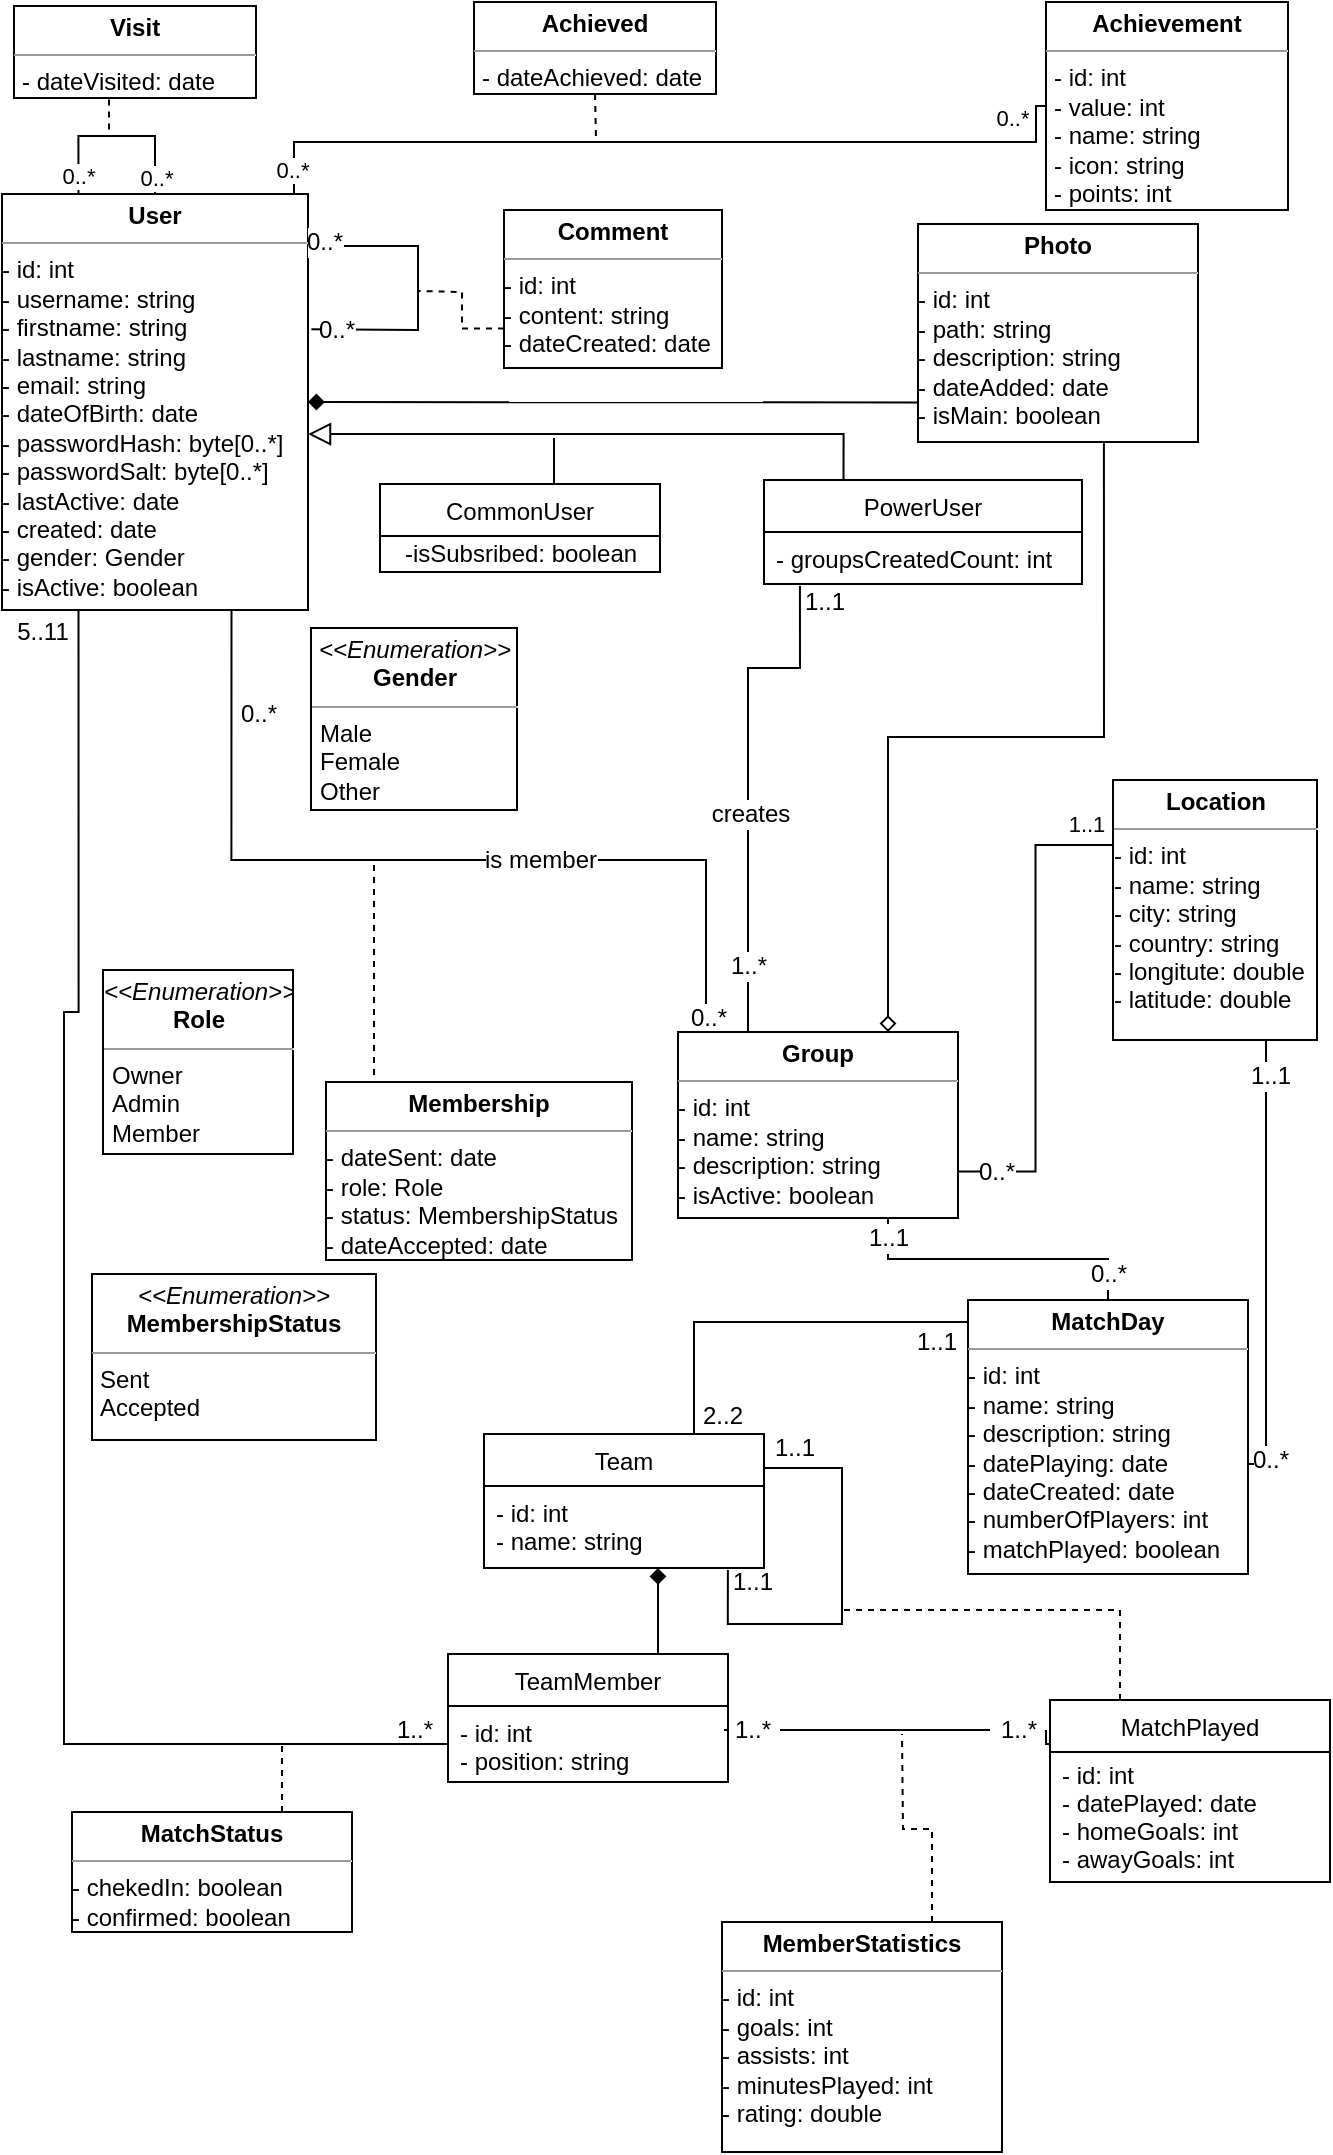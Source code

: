 <mxfile version="13.5.4" type="device"><diagram id="FY3O1rqgRHZ-HHO-lDB7" name="Page-1"><mxGraphModel dx="1422" dy="762" grid="0" gridSize="10" guides="1" tooltips="1" connect="1" arrows="1" fold="1" page="1" pageScale="1" pageWidth="850" pageHeight="1100" math="0" shadow="0"><root><mxCell id="0"/><mxCell id="1" parent="0"/><mxCell id="IOrW-RogzKWZbnQOBBHz-28" style="edgeStyle=orthogonalEdgeStyle;rounded=0;orthogonalLoop=1;jettySize=auto;html=1;exitX=1;exitY=0.5;exitDx=0;exitDy=0;entryX=0;entryY=0.818;entryDx=0;entryDy=0;endArrow=none;endFill=0;startArrow=diamond;startFill=1;entryPerimeter=0;" parent="1" source="IOrW-RogzKWZbnQOBBHz-13" target="IOrW-RogzKWZbnQOBBHz-14" edge="1"><mxGeometry relative="1" as="geometry"><Array as="points"><mxPoint x="534" y="208"/></Array></mxGeometry></mxCell><mxCell id="IOrW-RogzKWZbnQOBBHz-38" style="edgeStyle=orthogonalEdgeStyle;rounded=0;orthogonalLoop=1;jettySize=auto;html=1;exitX=0.75;exitY=1;exitDx=0;exitDy=0;entryX=0;entryY=0.25;entryDx=0;entryDy=0;startArrow=none;startFill=0;endArrow=none;endFill=0;" parent="1" source="IOrW-RogzKWZbnQOBBHz-13" target="IOrW-RogzKWZbnQOBBHz-20" edge="1"><mxGeometry relative="1" as="geometry"><Array as="points"><mxPoint x="191" y="437"/><mxPoint x="428" y="437"/><mxPoint x="428" y="546"/></Array></mxGeometry></mxCell><mxCell id="IOrW-RogzKWZbnQOBBHz-43" value="0..*" style="text;html=1;align=center;verticalAlign=middle;resizable=0;points=[];labelBackgroundColor=#ffffff;" parent="IOrW-RogzKWZbnQOBBHz-38" vertex="1" connectable="0"><mxGeometry x="-0.858" y="2" relative="1" as="geometry"><mxPoint x="11" y="17" as="offset"/></mxGeometry></mxCell><mxCell id="IOrW-RogzKWZbnQOBBHz-44" value="0..*" style="text;html=1;align=center;verticalAlign=middle;resizable=0;points=[];labelBackgroundColor=#ffffff;" parent="IOrW-RogzKWZbnQOBBHz-38" vertex="1" connectable="0"><mxGeometry x="0.818" y="1" relative="1" as="geometry"><mxPoint as="offset"/></mxGeometry></mxCell><mxCell id="IOrW-RogzKWZbnQOBBHz-45" value="is member" style="text;html=1;align=center;verticalAlign=middle;resizable=0;points=[];labelBackgroundColor=#ffffff;" parent="IOrW-RogzKWZbnQOBBHz-38" vertex="1" connectable="0"><mxGeometry x="0.463" y="-3" relative="1" as="geometry"><mxPoint x="-75.8" y="-3" as="offset"/></mxGeometry></mxCell><mxCell id="IOrW-RogzKWZbnQOBBHz-39" style="edgeStyle=orthogonalEdgeStyle;rounded=0;orthogonalLoop=1;jettySize=auto;html=1;exitX=0.113;exitY=1.038;exitDx=0;exitDy=0;entryX=0.25;entryY=0;entryDx=0;entryDy=0;startArrow=none;startFill=0;endArrow=none;endFill=0;exitPerimeter=0;" parent="1" source="EjfehpMQGqKdxgNKdaIq-21" target="IOrW-RogzKWZbnQOBBHz-20" edge="1"><mxGeometry relative="1" as="geometry"><Array as="points"><mxPoint x="475" y="341"/><mxPoint x="449" y="341"/></Array></mxGeometry></mxCell><mxCell id="IOrW-RogzKWZbnQOBBHz-40" value="1..1" style="text;html=1;align=center;verticalAlign=middle;resizable=0;points=[];labelBackgroundColor=#ffffff;" parent="IOrW-RogzKWZbnQOBBHz-39" vertex="1" connectable="0"><mxGeometry x="-0.674" y="1" relative="1" as="geometry"><mxPoint x="10.99" y="-33" as="offset"/></mxGeometry></mxCell><mxCell id="IOrW-RogzKWZbnQOBBHz-41" value="1..*" style="text;html=1;align=center;verticalAlign=middle;resizable=0;points=[];labelBackgroundColor=#ffffff;" parent="IOrW-RogzKWZbnQOBBHz-39" vertex="1" connectable="0"><mxGeometry x="0.734" relative="1" as="geometry"><mxPoint as="offset"/></mxGeometry></mxCell><mxCell id="IOrW-RogzKWZbnQOBBHz-42" value="creates" style="text;html=1;align=center;verticalAlign=middle;resizable=0;points=[];labelBackgroundColor=#ffffff;" parent="IOrW-RogzKWZbnQOBBHz-39" vertex="1" connectable="0"><mxGeometry x="0.167" y="2" relative="1" as="geometry"><mxPoint x="-1" y="-6" as="offset"/></mxGeometry></mxCell><mxCell id="cc0zUjOep0rZn8zbWgje-24" style="edgeStyle=orthogonalEdgeStyle;rounded=0;orthogonalLoop=1;jettySize=auto;html=1;exitX=0.25;exitY=1;exitDx=0;exitDy=0;entryX=0;entryY=0.5;entryDx=0;entryDy=0;endArrow=none;endFill=0;" parent="1" source="IOrW-RogzKWZbnQOBBHz-13" target="cc0zUjOep0rZn8zbWgje-20" edge="1"><mxGeometry relative="1" as="geometry"><Array as="points"><mxPoint x="107" y="513"/><mxPoint x="107" y="879"/></Array></mxGeometry></mxCell><mxCell id="u44BVIiE9s78wWU0DXI4-4" style="edgeStyle=orthogonalEdgeStyle;rounded=0;orthogonalLoop=1;jettySize=auto;html=1;exitX=0.25;exitY=0;exitDx=0;exitDy=0;entryX=0.5;entryY=0;entryDx=0;entryDy=0;endArrow=none;endFill=0;" parent="1" source="IOrW-RogzKWZbnQOBBHz-13" target="IOrW-RogzKWZbnQOBBHz-13" edge="1"><mxGeometry relative="1" as="geometry"><mxPoint x="114" y="72" as="targetPoint"/><Array as="points"><mxPoint x="114" y="75"/><mxPoint x="153" y="75"/></Array></mxGeometry></mxCell><mxCell id="u44BVIiE9s78wWU0DXI4-5" value="0..*" style="edgeLabel;html=1;align=center;verticalAlign=middle;resizable=0;points=[];" parent="u44BVIiE9s78wWU0DXI4-4" vertex="1" connectable="0"><mxGeometry x="-0.818" relative="1" as="geometry"><mxPoint as="offset"/></mxGeometry></mxCell><mxCell id="u44BVIiE9s78wWU0DXI4-6" value="0..*" style="edgeLabel;html=1;align=center;verticalAlign=middle;resizable=0;points=[];" parent="u44BVIiE9s78wWU0DXI4-4" vertex="1" connectable="0"><mxGeometry x="0.824" relative="1" as="geometry"><mxPoint as="offset"/></mxGeometry></mxCell><mxCell id="u44BVIiE9s78wWU0DXI4-10" style="edgeStyle=orthogonalEdgeStyle;rounded=0;orthogonalLoop=1;jettySize=auto;html=1;exitX=1;exitY=0;exitDx=0;exitDy=0;entryX=0;entryY=0.5;entryDx=0;entryDy=0;endArrow=none;endFill=0;" parent="1" source="IOrW-RogzKWZbnQOBBHz-13" target="u44BVIiE9s78wWU0DXI4-9" edge="1"><mxGeometry relative="1" as="geometry"><Array as="points"><mxPoint x="222" y="104"/><mxPoint x="222" y="78"/><mxPoint x="593" y="78"/></Array></mxGeometry></mxCell><mxCell id="u44BVIiE9s78wWU0DXI4-11" value="0..*" style="edgeLabel;html=1;align=center;verticalAlign=middle;resizable=0;points=[];" parent="u44BVIiE9s78wWU0DXI4-10" vertex="1" connectable="0"><mxGeometry x="0.948" relative="1" as="geometry"><mxPoint x="-12" as="offset"/></mxGeometry></mxCell><mxCell id="u44BVIiE9s78wWU0DXI4-12" value="0..*" style="edgeLabel;html=1;align=center;verticalAlign=middle;resizable=0;points=[];" parent="u44BVIiE9s78wWU0DXI4-10" vertex="1" connectable="0"><mxGeometry x="-0.911" y="1" relative="1" as="geometry"><mxPoint as="offset"/></mxGeometry></mxCell><mxCell id="IOrW-RogzKWZbnQOBBHz-13" value="&lt;p style=&quot;margin: 0px ; margin-top: 4px ; text-align: center&quot;&gt;&lt;b&gt;User&lt;/b&gt;&lt;/p&gt;&lt;hr size=&quot;1&quot;&gt;&lt;div style=&quot;height: 2px&quot;&gt;- id: int&lt;br&gt;- username: string&lt;br&gt;- firstname: string&lt;br&gt;- lastname: string&lt;br&gt;- email: string&lt;br&gt;- dateOfBirth: date&lt;br&gt;- passwordHash: byte[0..*]&lt;br&gt;- passwordSalt: byte[0..*]&lt;br&gt;- lastActive: date&lt;br&gt;- created: date&lt;br&gt;- gender: Gender&lt;br&gt;- isActive: boolean&lt;/div&gt;" style="verticalAlign=top;align=left;overflow=fill;fontSize=12;fontFamily=Helvetica;html=1;" parent="1" vertex="1"><mxGeometry x="76" y="104" width="153" height="208" as="geometry"/></mxCell><mxCell id="IOrW-RogzKWZbnQOBBHz-14" value="&lt;p style=&quot;margin: 0px ; margin-top: 4px ; text-align: center&quot;&gt;&lt;b&gt;Photo&lt;/b&gt;&lt;/p&gt;&lt;hr size=&quot;1&quot;&gt;&lt;div style=&quot;height: 2px&quot;&gt;- id: int&lt;br&gt;- path: string&lt;br&gt;- description: string&lt;br&gt;- dateAdded: date&lt;br&gt;- isMain: boolean&lt;/div&gt;" style="verticalAlign=top;align=left;overflow=fill;fontSize=12;fontFamily=Helvetica;html=1;" parent="1" vertex="1"><mxGeometry x="534" y="119" width="140" height="109" as="geometry"/></mxCell><mxCell id="IOrW-RogzKWZbnQOBBHz-46" style="edgeStyle=orthogonalEdgeStyle;rounded=0;orthogonalLoop=1;jettySize=auto;html=1;exitX=0.5;exitY=0;exitDx=0;exitDy=0;startArrow=none;startFill=0;endArrow=none;endFill=0;dashed=1;" parent="1" source="IOrW-RogzKWZbnQOBBHz-16" edge="1"><mxGeometry relative="1" as="geometry"><mxPoint x="262" y="438" as="targetPoint"/><Array as="points"><mxPoint x="262" y="628"/><mxPoint x="262" y="438"/></Array></mxGeometry></mxCell><mxCell id="IOrW-RogzKWZbnQOBBHz-16" value="&lt;p style=&quot;margin: 0px ; margin-top: 4px ; text-align: center&quot;&gt;&lt;b&gt;Membership&lt;/b&gt;&lt;/p&gt;&lt;hr size=&quot;1&quot;&gt;&lt;div style=&quot;height: 2px&quot;&gt;- dateSent: date&lt;br&gt;- role: Role&lt;br&gt;- status: MembershipStatus&lt;br&gt;- dateAccepted: date&lt;/div&gt;&lt;div style=&quot;height: 2px&quot;&gt;&lt;br&gt;&lt;/div&gt;" style="verticalAlign=top;align=left;overflow=fill;fontSize=12;fontFamily=Helvetica;html=1;" parent="1" vertex="1"><mxGeometry x="238" y="548" width="153" height="89" as="geometry"/></mxCell><mxCell id="IOrW-RogzKWZbnQOBBHz-17" value="&lt;p style=&quot;margin: 0px ; margin-top: 4px ; text-align: center&quot;&gt;&lt;i&gt;&amp;lt;&amp;lt;Enumeration&amp;gt;&amp;gt;&lt;/i&gt;&lt;br&gt;&lt;b&gt;MembershipStatus&lt;/b&gt;&lt;/p&gt;&lt;hr size=&quot;1&quot;&gt;&lt;p style=&quot;margin: 0px ; margin-left: 4px&quot;&gt;Sent&lt;br&gt;Accepted&lt;/p&gt;" style="verticalAlign=top;align=left;overflow=fill;fontSize=12;fontFamily=Helvetica;html=1;" parent="1" vertex="1"><mxGeometry x="121" y="644" width="142" height="83" as="geometry"/></mxCell><mxCell id="IOrW-RogzKWZbnQOBBHz-18" value="&lt;p style=&quot;margin: 0px ; margin-top: 4px ; text-align: center&quot;&gt;&lt;i&gt;&amp;lt;&amp;lt;Enumeration&amp;gt;&amp;gt;&lt;/i&gt;&lt;br&gt;&lt;b&gt;Gender&lt;/b&gt;&lt;/p&gt;&lt;hr size=&quot;1&quot;&gt;&lt;p style=&quot;margin: 0px ; margin-left: 4px&quot;&gt;Male&lt;br&gt;Female&lt;/p&gt;&lt;p style=&quot;margin: 0px ; margin-left: 4px&quot;&gt;Other&lt;/p&gt;" style="verticalAlign=top;align=left;overflow=fill;fontSize=12;fontFamily=Helvetica;html=1;" parent="1" vertex="1"><mxGeometry x="230.5" y="321" width="103" height="91" as="geometry"/></mxCell><mxCell id="IOrW-RogzKWZbnQOBBHz-19" value="&lt;p style=&quot;margin: 0px ; margin-top: 4px ; text-align: center&quot;&gt;&lt;i&gt;&amp;lt;&amp;lt;Enumeration&amp;gt;&amp;gt;&lt;/i&gt;&lt;br&gt;&lt;b&gt;Role&lt;/b&gt;&lt;/p&gt;&lt;hr size=&quot;1&quot;&gt;&lt;p style=&quot;margin: 0px ; margin-left: 4px&quot;&gt;Owner&lt;br&gt;Admin&lt;br&gt;Member&lt;/p&gt;" style="verticalAlign=top;align=left;overflow=fill;fontSize=12;fontFamily=Helvetica;html=1;" parent="1" vertex="1"><mxGeometry x="126.5" y="492" width="95" height="92" as="geometry"/></mxCell><mxCell id="IOrW-RogzKWZbnQOBBHz-36" style="edgeStyle=orthogonalEdgeStyle;rounded=0;orthogonalLoop=1;jettySize=auto;html=1;exitX=1;exitY=0.75;exitDx=0;exitDy=0;entryX=0;entryY=0.25;entryDx=0;entryDy=0;startArrow=none;startFill=0;endArrow=none;endFill=0;" parent="1" source="IOrW-RogzKWZbnQOBBHz-20" target="IOrW-RogzKWZbnQOBBHz-22" edge="1"><mxGeometry relative="1" as="geometry"/></mxCell><mxCell id="IOrW-RogzKWZbnQOBBHz-37" value="0..*" style="text;html=1;align=center;verticalAlign=middle;resizable=0;points=[];labelBackgroundColor=#ffffff;" parent="IOrW-RogzKWZbnQOBBHz-36" vertex="1" connectable="0"><mxGeometry x="-0.844" relative="1" as="geometry"><mxPoint as="offset"/></mxGeometry></mxCell><mxCell id="cEpxCEWFRxk1PlGQJ7IA-2" value="1..1" style="edgeLabel;html=1;align=center;verticalAlign=middle;resizable=0;points=[];" parent="IOrW-RogzKWZbnQOBBHz-36" vertex="1" connectable="0"><mxGeometry x="0.93" y="4" relative="1" as="geometry"><mxPoint x="-5.1" y="-6.5" as="offset"/></mxGeometry></mxCell><mxCell id="IOrW-RogzKWZbnQOBBHz-61" style="edgeStyle=orthogonalEdgeStyle;rounded=0;orthogonalLoop=1;jettySize=auto;html=1;exitX=0.75;exitY=0;exitDx=0;exitDy=0;entryX=0.664;entryY=1;entryDx=0;entryDy=0;entryPerimeter=0;startArrow=diamond;startFill=0;endArrow=none;endFill=0;endSize=6;" parent="1" source="IOrW-RogzKWZbnQOBBHz-20" target="IOrW-RogzKWZbnQOBBHz-14" edge="1"><mxGeometry relative="1" as="geometry"/></mxCell><mxCell id="IOrW-RogzKWZbnQOBBHz-65" style="edgeStyle=orthogonalEdgeStyle;rounded=0;orthogonalLoop=1;jettySize=auto;html=1;exitX=0.75;exitY=1;exitDx=0;exitDy=0;startArrow=none;startFill=0;endArrow=none;endFill=0;endSize=6;" parent="1" source="IOrW-RogzKWZbnQOBBHz-20" target="IOrW-RogzKWZbnQOBBHz-24" edge="1"><mxGeometry relative="1" as="geometry"/></mxCell><mxCell id="IOrW-RogzKWZbnQOBBHz-66" value="1..1" style="text;html=1;align=center;verticalAlign=middle;resizable=0;points=[];labelBackgroundColor=#ffffff;" parent="IOrW-RogzKWZbnQOBBHz-65" vertex="1" connectable="0"><mxGeometry x="-0.868" relative="1" as="geometry"><mxPoint as="offset"/></mxGeometry></mxCell><mxCell id="IOrW-RogzKWZbnQOBBHz-67" value="0..*" style="text;html=1;align=center;verticalAlign=middle;resizable=0;points=[];labelBackgroundColor=#ffffff;" parent="IOrW-RogzKWZbnQOBBHz-65" vertex="1" connectable="0"><mxGeometry x="0.827" relative="1" as="geometry"><mxPoint as="offset"/></mxGeometry></mxCell><mxCell id="IOrW-RogzKWZbnQOBBHz-20" value="&lt;p style=&quot;margin: 0px ; margin-top: 4px ; text-align: center&quot;&gt;&lt;b&gt;Group&lt;/b&gt;&lt;/p&gt;&lt;hr size=&quot;1&quot;&gt;&lt;div style=&quot;height: 2px&quot;&gt;- id: int&lt;br&gt;- name: string&lt;br&gt;- description: string&lt;br&gt;- isActive: boolean&lt;/div&gt;" style="verticalAlign=top;align=left;overflow=fill;fontSize=12;fontFamily=Helvetica;html=1;" parent="1" vertex="1"><mxGeometry x="414" y="523" width="140" height="93" as="geometry"/></mxCell><mxCell id="u44BVIiE9s78wWU0DXI4-8" style="edgeStyle=orthogonalEdgeStyle;rounded=0;orthogonalLoop=1;jettySize=auto;html=1;exitX=0;exitY=0.75;exitDx=0;exitDy=0;dashed=1;endArrow=none;endFill=0;" parent="1" source="IOrW-RogzKWZbnQOBBHz-21" edge="1"><mxGeometry relative="1" as="geometry"><mxPoint x="284" y="152.5" as="targetPoint"/></mxGeometry></mxCell><mxCell id="IOrW-RogzKWZbnQOBBHz-21" value="&lt;p style=&quot;margin: 0px ; margin-top: 4px ; text-align: center&quot;&gt;&lt;b&gt;Comment&lt;/b&gt;&lt;/p&gt;&lt;hr size=&quot;1&quot;&gt;&lt;div style=&quot;height: 2px&quot;&gt;- id: int&lt;br&gt;- content: string&lt;br&gt;- dateCreated: date&lt;br&gt;&lt;/div&gt;" style="verticalAlign=top;align=left;overflow=fill;fontSize=12;fontFamily=Helvetica;html=1;" parent="1" vertex="1"><mxGeometry x="327" y="112" width="109" height="79" as="geometry"/></mxCell><mxCell id="IOrW-RogzKWZbnQOBBHz-22" value="&lt;p style=&quot;margin: 0px ; margin-top: 4px ; text-align: center&quot;&gt;&lt;b&gt;Location&lt;/b&gt;&lt;/p&gt;&lt;hr size=&quot;1&quot;&gt;&lt;div style=&quot;height: 2px&quot;&gt;- id: int&lt;br&gt;- name: string&lt;br&gt;- city: string&lt;br&gt;- country: string&lt;br&gt;- longitute: double&lt;br&gt;- latitude: double&lt;/div&gt;" style="verticalAlign=top;align=left;overflow=fill;fontSize=12;fontFamily=Helvetica;html=1;" parent="1" vertex="1"><mxGeometry x="631.5" y="397" width="102" height="130" as="geometry"/></mxCell><mxCell id="IOrW-RogzKWZbnQOBBHz-68" style="edgeStyle=orthogonalEdgeStyle;rounded=0;orthogonalLoop=1;jettySize=auto;html=1;exitX=1;exitY=0.5;exitDx=0;exitDy=0;entryX=0.75;entryY=1;entryDx=0;entryDy=0;startArrow=none;startFill=0;endArrow=none;endFill=0;endSize=6;" parent="1" source="IOrW-RogzKWZbnQOBBHz-24" target="IOrW-RogzKWZbnQOBBHz-22" edge="1"><mxGeometry relative="1" as="geometry"><Array as="points"><mxPoint x="699" y="739"/><mxPoint x="708" y="739"/></Array></mxGeometry></mxCell><mxCell id="IOrW-RogzKWZbnQOBBHz-69" value="1..1" style="text;html=1;align=center;verticalAlign=middle;resizable=0;points=[];labelBackgroundColor=#ffffff;" parent="IOrW-RogzKWZbnQOBBHz-68" vertex="1" connectable="0"><mxGeometry x="0.848" y="-2" relative="1" as="geometry"><mxPoint as="offset"/></mxGeometry></mxCell><mxCell id="IOrW-RogzKWZbnQOBBHz-70" value="0..*" style="text;html=1;align=center;verticalAlign=middle;resizable=0;points=[];labelBackgroundColor=#ffffff;" parent="IOrW-RogzKWZbnQOBBHz-68" vertex="1" connectable="0"><mxGeometry x="-0.895" y="1" relative="1" as="geometry"><mxPoint x="10" y="-0.76" as="offset"/></mxGeometry></mxCell><mxCell id="IOrW-RogzKWZbnQOBBHz-24" value="&lt;p style=&quot;margin: 0px ; margin-top: 4px ; text-align: center&quot;&gt;&lt;b&gt;MatchDay&lt;/b&gt;&lt;/p&gt;&lt;hr size=&quot;1&quot;&gt;&lt;div style=&quot;height: 2px&quot;&gt;- id: int&lt;br&gt;- name: string&lt;br&gt;- description: string&lt;br&gt;- datePlaying: date&lt;br&gt;- dateCreated: date&lt;br&gt;- numberOfPlayers: int&lt;br&gt;- matchPlayed: boolean&lt;/div&gt;" style="verticalAlign=top;align=left;overflow=fill;fontSize=12;fontFamily=Helvetica;html=1;" parent="1" vertex="1"><mxGeometry x="559" y="657" width="140" height="137" as="geometry"/></mxCell><mxCell id="cc0zUjOep0rZn8zbWgje-36" style="edgeStyle=orthogonalEdgeStyle;rounded=0;orthogonalLoop=1;jettySize=auto;html=1;exitX=0.75;exitY=0;exitDx=0;exitDy=0;endArrow=none;endFill=0;dashed=1;" parent="1" source="IOrW-RogzKWZbnQOBBHz-25" edge="1"><mxGeometry relative="1" as="geometry"><mxPoint x="526" y="874" as="targetPoint"/></mxGeometry></mxCell><mxCell id="IOrW-RogzKWZbnQOBBHz-25" value="&lt;p style=&quot;margin: 0px ; margin-top: 4px ; text-align: center&quot;&gt;&lt;b&gt;MemberStatistics&lt;/b&gt;&lt;/p&gt;&lt;hr size=&quot;1&quot;&gt;&lt;div style=&quot;height: 2px&quot;&gt;- id: int&lt;br&gt;- goals: int&lt;br&gt;- assists: int&lt;br&gt;- minutesPlayed: int&lt;br&gt;- rating: double&lt;/div&gt;" style="verticalAlign=top;align=left;overflow=fill;fontSize=12;fontFamily=Helvetica;html=1;" parent="1" vertex="1"><mxGeometry x="436" y="968" width="140" height="115" as="geometry"/></mxCell><mxCell id="cc0zUjOep0rZn8zbWgje-29" style="edgeStyle=orthogonalEdgeStyle;rounded=0;orthogonalLoop=1;jettySize=auto;html=1;exitX=0.75;exitY=0;exitDx=0;exitDy=0;endArrow=none;endFill=0;dashed=1;" parent="1" source="IOrW-RogzKWZbnQOBBHz-26" edge="1"><mxGeometry relative="1" as="geometry"><mxPoint x="216" y="877" as="targetPoint"/></mxGeometry></mxCell><mxCell id="IOrW-RogzKWZbnQOBBHz-26" value="&lt;p style=&quot;margin: 0px ; margin-top: 4px ; text-align: center&quot;&gt;&lt;b&gt;MatchStatus&lt;/b&gt;&lt;/p&gt;&lt;hr size=&quot;1&quot;&gt;&lt;div style=&quot;height: 2px&quot;&gt;- chekedIn: boolean&lt;br&gt;- confirmed: boolean&lt;/div&gt;" style="verticalAlign=top;align=left;overflow=fill;fontSize=12;fontFamily=Helvetica;html=1;" parent="1" vertex="1"><mxGeometry x="111" y="913" width="140" height="60" as="geometry"/></mxCell><mxCell id="IOrW-RogzKWZbnQOBBHz-55" value="" style="endArrow=none;endFill=0;endSize=6;html=1;entryX=1.011;entryY=0.325;entryDx=0;entryDy=0;rounded=0;exitX=1;exitY=0.125;exitDx=0;exitDy=0;exitPerimeter=0;entryPerimeter=0;" parent="1" source="IOrW-RogzKWZbnQOBBHz-13" target="IOrW-RogzKWZbnQOBBHz-13" edge="1"><mxGeometry width="160" relative="1" as="geometry"><mxPoint x="210" y="297" as="sourcePoint"/><mxPoint x="406" y="442" as="targetPoint"/><Array as="points"><mxPoint x="271" y="130"/><mxPoint x="284" y="130"/><mxPoint x="284" y="152"/><mxPoint x="284" y="172"/></Array></mxGeometry></mxCell><mxCell id="IOrW-RogzKWZbnQOBBHz-56" value="0..*" style="text;html=1;align=center;verticalAlign=middle;resizable=0;points=[];labelBackgroundColor=#ffffff;" parent="IOrW-RogzKWZbnQOBBHz-55" vertex="1" connectable="0"><mxGeometry x="0.833" relative="1" as="geometry"><mxPoint as="offset"/></mxGeometry></mxCell><mxCell id="IOrW-RogzKWZbnQOBBHz-57" value="0..*" style="text;html=1;align=center;verticalAlign=middle;resizable=0;points=[];labelBackgroundColor=#ffffff;" parent="IOrW-RogzKWZbnQOBBHz-55" vertex="1" connectable="0"><mxGeometry x="-0.929" y="2" relative="1" as="geometry"><mxPoint x="2.63" as="offset"/></mxGeometry></mxCell><mxCell id="cc0zUjOep0rZn8zbWgje-7" value="1..1" style="text;html=1;align=center;verticalAlign=middle;resizable=0;points=[];autosize=1;" parent="1" vertex="1"><mxGeometry x="457" y="722" width="30" height="18" as="geometry"/></mxCell><mxCell id="cc0zUjOep0rZn8zbWgje-10" value="1..1" style="text;html=1;align=center;verticalAlign=middle;resizable=0;points=[];autosize=1;" parent="1" vertex="1"><mxGeometry x="436" y="789" width="30" height="18" as="geometry"/></mxCell><mxCell id="cc0zUjOep0rZn8zbWgje-23" style="edgeStyle=orthogonalEdgeStyle;rounded=0;orthogonalLoop=1;jettySize=auto;html=1;exitX=0.75;exitY=0;exitDx=0;exitDy=0;endArrow=diamond;endFill=1;" parent="1" source="cc0zUjOep0rZn8zbWgje-19" target="cc0zUjOep0rZn8zbWgje-3" edge="1"><mxGeometry relative="1" as="geometry"><Array as="points"><mxPoint x="404" y="777"/><mxPoint x="423" y="777"/><mxPoint x="423" y="770"/><mxPoint x="414" y="770"/></Array></mxGeometry></mxCell><mxCell id="cc0zUjOep0rZn8zbWgje-25" value="5..11" style="text;html=1;align=center;verticalAlign=middle;resizable=0;points=[];autosize=1;" parent="1" vertex="1"><mxGeometry x="78" y="314" width="36" height="18" as="geometry"/></mxCell><mxCell id="cc0zUjOep0rZn8zbWgje-28" value="1..*" style="text;html=1;align=center;verticalAlign=middle;resizable=0;points=[];autosize=1;" parent="1" vertex="1"><mxGeometry x="268" y="863" width="28" height="18" as="geometry"/></mxCell><mxCell id="cc0zUjOep0rZn8zbWgje-30" style="edgeStyle=orthogonalEdgeStyle;rounded=0;orthogonalLoop=1;jettySize=auto;html=1;exitX=0.75;exitY=0;exitDx=0;exitDy=0;entryX=0;entryY=0.08;entryDx=0;entryDy=0;entryPerimeter=0;endArrow=none;endFill=0;" parent="1" source="cc0zUjOep0rZn8zbWgje-2" target="IOrW-RogzKWZbnQOBBHz-24" edge="1"><mxGeometry relative="1" as="geometry"/></mxCell><mxCell id="cc0zUjOep0rZn8zbWgje-31" value="2..2" style="text;html=1;align=center;verticalAlign=middle;resizable=0;points=[];autosize=1;" parent="1" vertex="1"><mxGeometry x="421" y="706" width="30" height="18" as="geometry"/></mxCell><mxCell id="cc0zUjOep0rZn8zbWgje-32" value="1..1" style="text;html=1;align=center;verticalAlign=middle;resizable=0;points=[];autosize=1;" parent="1" vertex="1"><mxGeometry x="528" y="669" width="30" height="18" as="geometry"/></mxCell><mxCell id="cc0zUjOep0rZn8zbWgje-35" style="edgeStyle=orthogonalEdgeStyle;rounded=0;orthogonalLoop=1;jettySize=auto;html=1;exitX=0.25;exitY=0;exitDx=0;exitDy=0;endArrow=none;endFill=0;dashed=1;" parent="1" source="cc0zUjOep0rZn8zbWgje-33" edge="1"><mxGeometry relative="1" as="geometry"><mxPoint x="496" y="797" as="targetPoint"/><Array as="points"><mxPoint x="635" y="812"/><mxPoint x="496" y="812"/></Array></mxGeometry></mxCell><mxCell id="cc0zUjOep0rZn8zbWgje-19" value="TeamMember" style="swimlane;fontStyle=0;childLayout=stackLayout;horizontal=1;startSize=26;fillColor=none;horizontalStack=0;resizeParent=1;resizeParentMax=0;resizeLast=0;collapsible=1;marginBottom=0;" parent="1" vertex="1"><mxGeometry x="299" y="834" width="140" height="64" as="geometry"/></mxCell><mxCell id="cc0zUjOep0rZn8zbWgje-20" value="- id: int&#10;- position: string" style="text;strokeColor=none;fillColor=none;align=left;verticalAlign=top;spacingLeft=4;spacingRight=4;overflow=hidden;rotatable=0;points=[[0,0.5],[1,0.5]];portConstraint=eastwest;" parent="cc0zUjOep0rZn8zbWgje-19" vertex="1"><mxGeometry y="26" width="140" height="38" as="geometry"/></mxCell><mxCell id="cc0zUjOep0rZn8zbWgje-2" value="Team" style="swimlane;fontStyle=0;childLayout=stackLayout;horizontal=1;startSize=26;fillColor=none;horizontalStack=0;resizeParent=1;resizeParentMax=0;resizeLast=0;collapsible=1;marginBottom=0;" parent="1" vertex="1"><mxGeometry x="317" y="724" width="140" height="67" as="geometry"/></mxCell><mxCell id="cc0zUjOep0rZn8zbWgje-6" style="edgeStyle=orthogonalEdgeStyle;rounded=0;orthogonalLoop=1;jettySize=auto;html=1;endArrow=none;endFill=0;entryX=0.871;entryY=1.024;entryDx=0;entryDy=0;entryPerimeter=0;" parent="cc0zUjOep0rZn8zbWgje-2" target="cc0zUjOep0rZn8zbWgje-3" edge="1"><mxGeometry relative="1" as="geometry"><mxPoint x="140" y="17" as="sourcePoint"/><Array as="points"><mxPoint x="179" y="17"/><mxPoint x="179" y="95"/><mxPoint x="122" y="95"/></Array></mxGeometry></mxCell><mxCell id="cc0zUjOep0rZn8zbWgje-3" value="- id: int&#10;- name: string&#10;" style="text;strokeColor=none;fillColor=none;align=left;verticalAlign=top;spacingLeft=4;spacingRight=4;overflow=hidden;rotatable=0;points=[[0,0.5],[1,0.5]];portConstraint=eastwest;" parent="cc0zUjOep0rZn8zbWgje-2" vertex="1"><mxGeometry y="26" width="140" height="41" as="geometry"/></mxCell><mxCell id="cc0zUjOep0rZn8zbWgje-34" value="- id: int&#10;- datePlayed: date&#10;- homeGoals: int&#10;- awayGoals: int" style="text;strokeColor=none;fillColor=none;align=left;verticalAlign=top;spacingLeft=4;spacingRight=4;overflow=hidden;rotatable=0;points=[[0,0.5],[1,0.5]];portConstraint=eastwest;" parent="1" vertex="1"><mxGeometry x="600" y="881" width="140" height="65" as="geometry"/></mxCell><mxCell id="EjfehpMQGqKdxgNKdaIq-9" style="edgeStyle=orthogonalEdgeStyle;rounded=0;orthogonalLoop=1;jettySize=auto;html=1;exitX=0;exitY=0.5;exitDx=0;exitDy=0;entryX=1;entryY=0.5;entryDx=0;entryDy=0;endArrow=none;endFill=0;" parent="1" source="EjfehpMQGqKdxgNKdaIq-12" target="cc0zUjOep0rZn8zbWgje-20" edge="1"><mxGeometry relative="1" as="geometry"><Array as="points"/></mxGeometry></mxCell><mxCell id="cc0zUjOep0rZn8zbWgje-33" value="MatchPlayed" style="swimlane;fontStyle=0;childLayout=stackLayout;horizontal=1;startSize=26;fillColor=none;horizontalStack=0;resizeParent=1;resizeParentMax=0;resizeLast=0;collapsible=1;marginBottom=0;" parent="1" vertex="1"><mxGeometry x="600" y="857" width="140" height="91" as="geometry"/></mxCell><mxCell id="EjfehpMQGqKdxgNKdaIq-10" value="1..*" style="text;html=1;align=center;verticalAlign=middle;resizable=0;points=[];autosize=1;" parent="1" vertex="1"><mxGeometry x="570" y="863" width="28" height="18" as="geometry"/></mxCell><mxCell id="EjfehpMQGqKdxgNKdaIq-11" style="edgeStyle=orthogonalEdgeStyle;rounded=0;orthogonalLoop=1;jettySize=auto;html=1;exitX=0;exitY=0.5;exitDx=0;exitDy=0;entryX=1;entryY=0.5;entryDx=0;entryDy=0;endArrow=none;endFill=0;" parent="1" source="cc0zUjOep0rZn8zbWgje-33" target="EjfehpMQGqKdxgNKdaIq-10" edge="1"><mxGeometry relative="1" as="geometry"><mxPoint x="600" y="902.5" as="sourcePoint"/><mxPoint x="439" y="879" as="targetPoint"/><Array as="points"><mxPoint x="600" y="879"/></Array></mxGeometry></mxCell><mxCell id="EjfehpMQGqKdxgNKdaIq-12" value="1..*" style="text;html=1;align=center;verticalAlign=middle;resizable=0;points=[];autosize=1;" parent="1" vertex="1"><mxGeometry x="437" y="863" width="28" height="18" as="geometry"/></mxCell><mxCell id="EjfehpMQGqKdxgNKdaIq-13" style="edgeStyle=orthogonalEdgeStyle;rounded=0;orthogonalLoop=1;jettySize=auto;html=1;exitX=0;exitY=0.5;exitDx=0;exitDy=0;entryX=1;entryY=0.5;entryDx=0;entryDy=0;endArrow=none;endFill=0;" parent="1" source="EjfehpMQGqKdxgNKdaIq-10" target="EjfehpMQGqKdxgNKdaIq-12" edge="1"><mxGeometry relative="1" as="geometry"><mxPoint x="569" y="872" as="sourcePoint"/><mxPoint x="439" y="879" as="targetPoint"/><Array as="points"/></mxGeometry></mxCell><mxCell id="EjfehpMQGqKdxgNKdaIq-18" style="edgeStyle=orthogonalEdgeStyle;rounded=0;orthogonalLoop=1;jettySize=auto;html=1;endArrow=none;endFill=0;" parent="1" source="EjfehpMQGqKdxgNKdaIq-22" edge="1"><mxGeometry relative="1" as="geometry"><mxPoint x="352" y="226" as="targetPoint"/><Array as="points"><mxPoint x="352" y="225.96"/><mxPoint x="352" y="225.96"/></Array></mxGeometry></mxCell><mxCell id="EjfehpMQGqKdxgNKdaIq-19" style="edgeStyle=orthogonalEdgeStyle;rounded=0;orthogonalLoop=1;jettySize=auto;html=1;exitX=0.25;exitY=0;exitDx=0;exitDy=0;entryX=1;entryY=0.577;entryDx=0;entryDy=0;entryPerimeter=0;endArrow=block;endFill=0;endSize=9;" parent="1" source="EjfehpMQGqKdxgNKdaIq-20" target="IOrW-RogzKWZbnQOBBHz-13" edge="1"><mxGeometry relative="1" as="geometry"><mxPoint x="352.991" y="145.0" as="targetPoint"/><Array as="points"><mxPoint x="497" y="224"/></Array></mxGeometry></mxCell><mxCell id="EjfehpMQGqKdxgNKdaIq-20" value="PowerUser" style="swimlane;fontStyle=0;childLayout=stackLayout;horizontal=1;startSize=26;fillColor=none;horizontalStack=0;resizeParent=1;resizeParentMax=0;resizeLast=0;collapsible=1;marginBottom=0;" parent="1" vertex="1"><mxGeometry x="457" y="247" width="159" height="52" as="geometry"/></mxCell><mxCell id="EjfehpMQGqKdxgNKdaIq-21" value="- groupsCreatedCount: int" style="text;strokeColor=none;fillColor=none;align=left;verticalAlign=top;spacingLeft=4;spacingRight=4;overflow=hidden;rotatable=0;points=[[0,0.5],[1,0.5]];portConstraint=eastwest;" parent="EjfehpMQGqKdxgNKdaIq-20" vertex="1"><mxGeometry y="26" width="159" height="26" as="geometry"/></mxCell><mxCell id="EjfehpMQGqKdxgNKdaIq-22" value="CommonUser" style="swimlane;fontStyle=0;childLayout=stackLayout;horizontal=1;startSize=26;fillColor=none;horizontalStack=0;resizeParent=1;resizeParentMax=0;resizeLast=0;collapsible=1;marginBottom=0;" parent="1" vertex="1"><mxGeometry x="265" y="249" width="140" height="44" as="geometry"><mxRectangle x="229" y="195.46" width="101" height="26" as="alternateBounds"/></mxGeometry></mxCell><mxCell id="2" value="-isSubsribed: boolean" style="text;html=1;align=center;verticalAlign=middle;resizable=0;points=[];autosize=1;" parent="EjfehpMQGqKdxgNKdaIq-22" vertex="1"><mxGeometry y="26" width="140" height="18" as="geometry"/></mxCell><mxCell id="u44BVIiE9s78wWU0DXI4-7" style="edgeStyle=orthogonalEdgeStyle;rounded=0;orthogonalLoop=1;jettySize=auto;html=1;exitX=0.25;exitY=1;exitDx=0;exitDy=0;endArrow=none;endFill=0;dashed=1;" parent="1" source="u44BVIiE9s78wWU0DXI4-3" edge="1"><mxGeometry relative="1" as="geometry"><mxPoint x="129.516" y="74.258" as="targetPoint"/></mxGeometry></mxCell><mxCell id="u44BVIiE9s78wWU0DXI4-3" value="&lt;p style=&quot;margin: 0px ; margin-top: 4px ; text-align: center&quot;&gt;&lt;b&gt;Visit&lt;/b&gt;&lt;/p&gt;&lt;hr size=&quot;1&quot;&gt;&lt;p style=&quot;margin: 0px ; margin-left: 4px&quot;&gt;- dateVisited: date&lt;/p&gt;&lt;p style=&quot;margin: 0px ; margin-left: 4px&quot;&gt;&lt;br&gt;&lt;/p&gt;" style="verticalAlign=top;align=left;overflow=fill;fontSize=12;fontFamily=Helvetica;html=1;" parent="1" vertex="1"><mxGeometry x="82" y="10" width="121" height="46" as="geometry"/></mxCell><mxCell id="u44BVIiE9s78wWU0DXI4-9" value="&lt;p style=&quot;margin: 0px ; margin-top: 4px ; text-align: center&quot;&gt;&lt;b&gt;Achievement&lt;/b&gt;&lt;/p&gt;&lt;hr size=&quot;1&quot;&gt;&lt;p style=&quot;margin: 0px ; margin-left: 4px&quot;&gt;- id: int&lt;/p&gt;&lt;p style=&quot;margin: 0px ; margin-left: 4px&quot;&gt;- value: int&lt;br&gt;- name: string&lt;br&gt;- icon: string&lt;/p&gt;&lt;p style=&quot;margin: 0px ; margin-left: 4px&quot;&gt;- points: int&lt;/p&gt;&lt;p style=&quot;margin: 0px ; margin-left: 4px&quot;&gt;&lt;br&gt;&lt;/p&gt;" style="verticalAlign=top;align=left;overflow=fill;fontSize=12;fontFamily=Helvetica;html=1;" parent="1" vertex="1"><mxGeometry x="598" y="8" width="121" height="104" as="geometry"/></mxCell><mxCell id="u44BVIiE9s78wWU0DXI4-14" style="edgeStyle=orthogonalEdgeStyle;rounded=0;orthogonalLoop=1;jettySize=auto;html=1;exitX=0.5;exitY=1;exitDx=0;exitDy=0;endArrow=none;endFill=0;dashed=1;" parent="1" source="u44BVIiE9s78wWU0DXI4-13" edge="1"><mxGeometry relative="1" as="geometry"><mxPoint x="373" y="76" as="targetPoint"/></mxGeometry></mxCell><mxCell id="u44BVIiE9s78wWU0DXI4-13" value="&lt;p style=&quot;margin: 0px ; margin-top: 4px ; text-align: center&quot;&gt;&lt;b&gt;Achieved&lt;/b&gt;&lt;/p&gt;&lt;hr size=&quot;1&quot;&gt;&lt;p style=&quot;margin: 0px ; margin-left: 4px&quot;&gt;- dateAchieved: date&lt;/p&gt;&lt;p style=&quot;margin: 0px ; margin-left: 4px&quot;&gt;&lt;br&gt;&lt;/p&gt;" style="verticalAlign=top;align=left;overflow=fill;fontSize=12;fontFamily=Helvetica;html=1;" parent="1" vertex="1"><mxGeometry x="312" y="8" width="121" height="46" as="geometry"/></mxCell></root></mxGraphModel></diagram></mxfile>